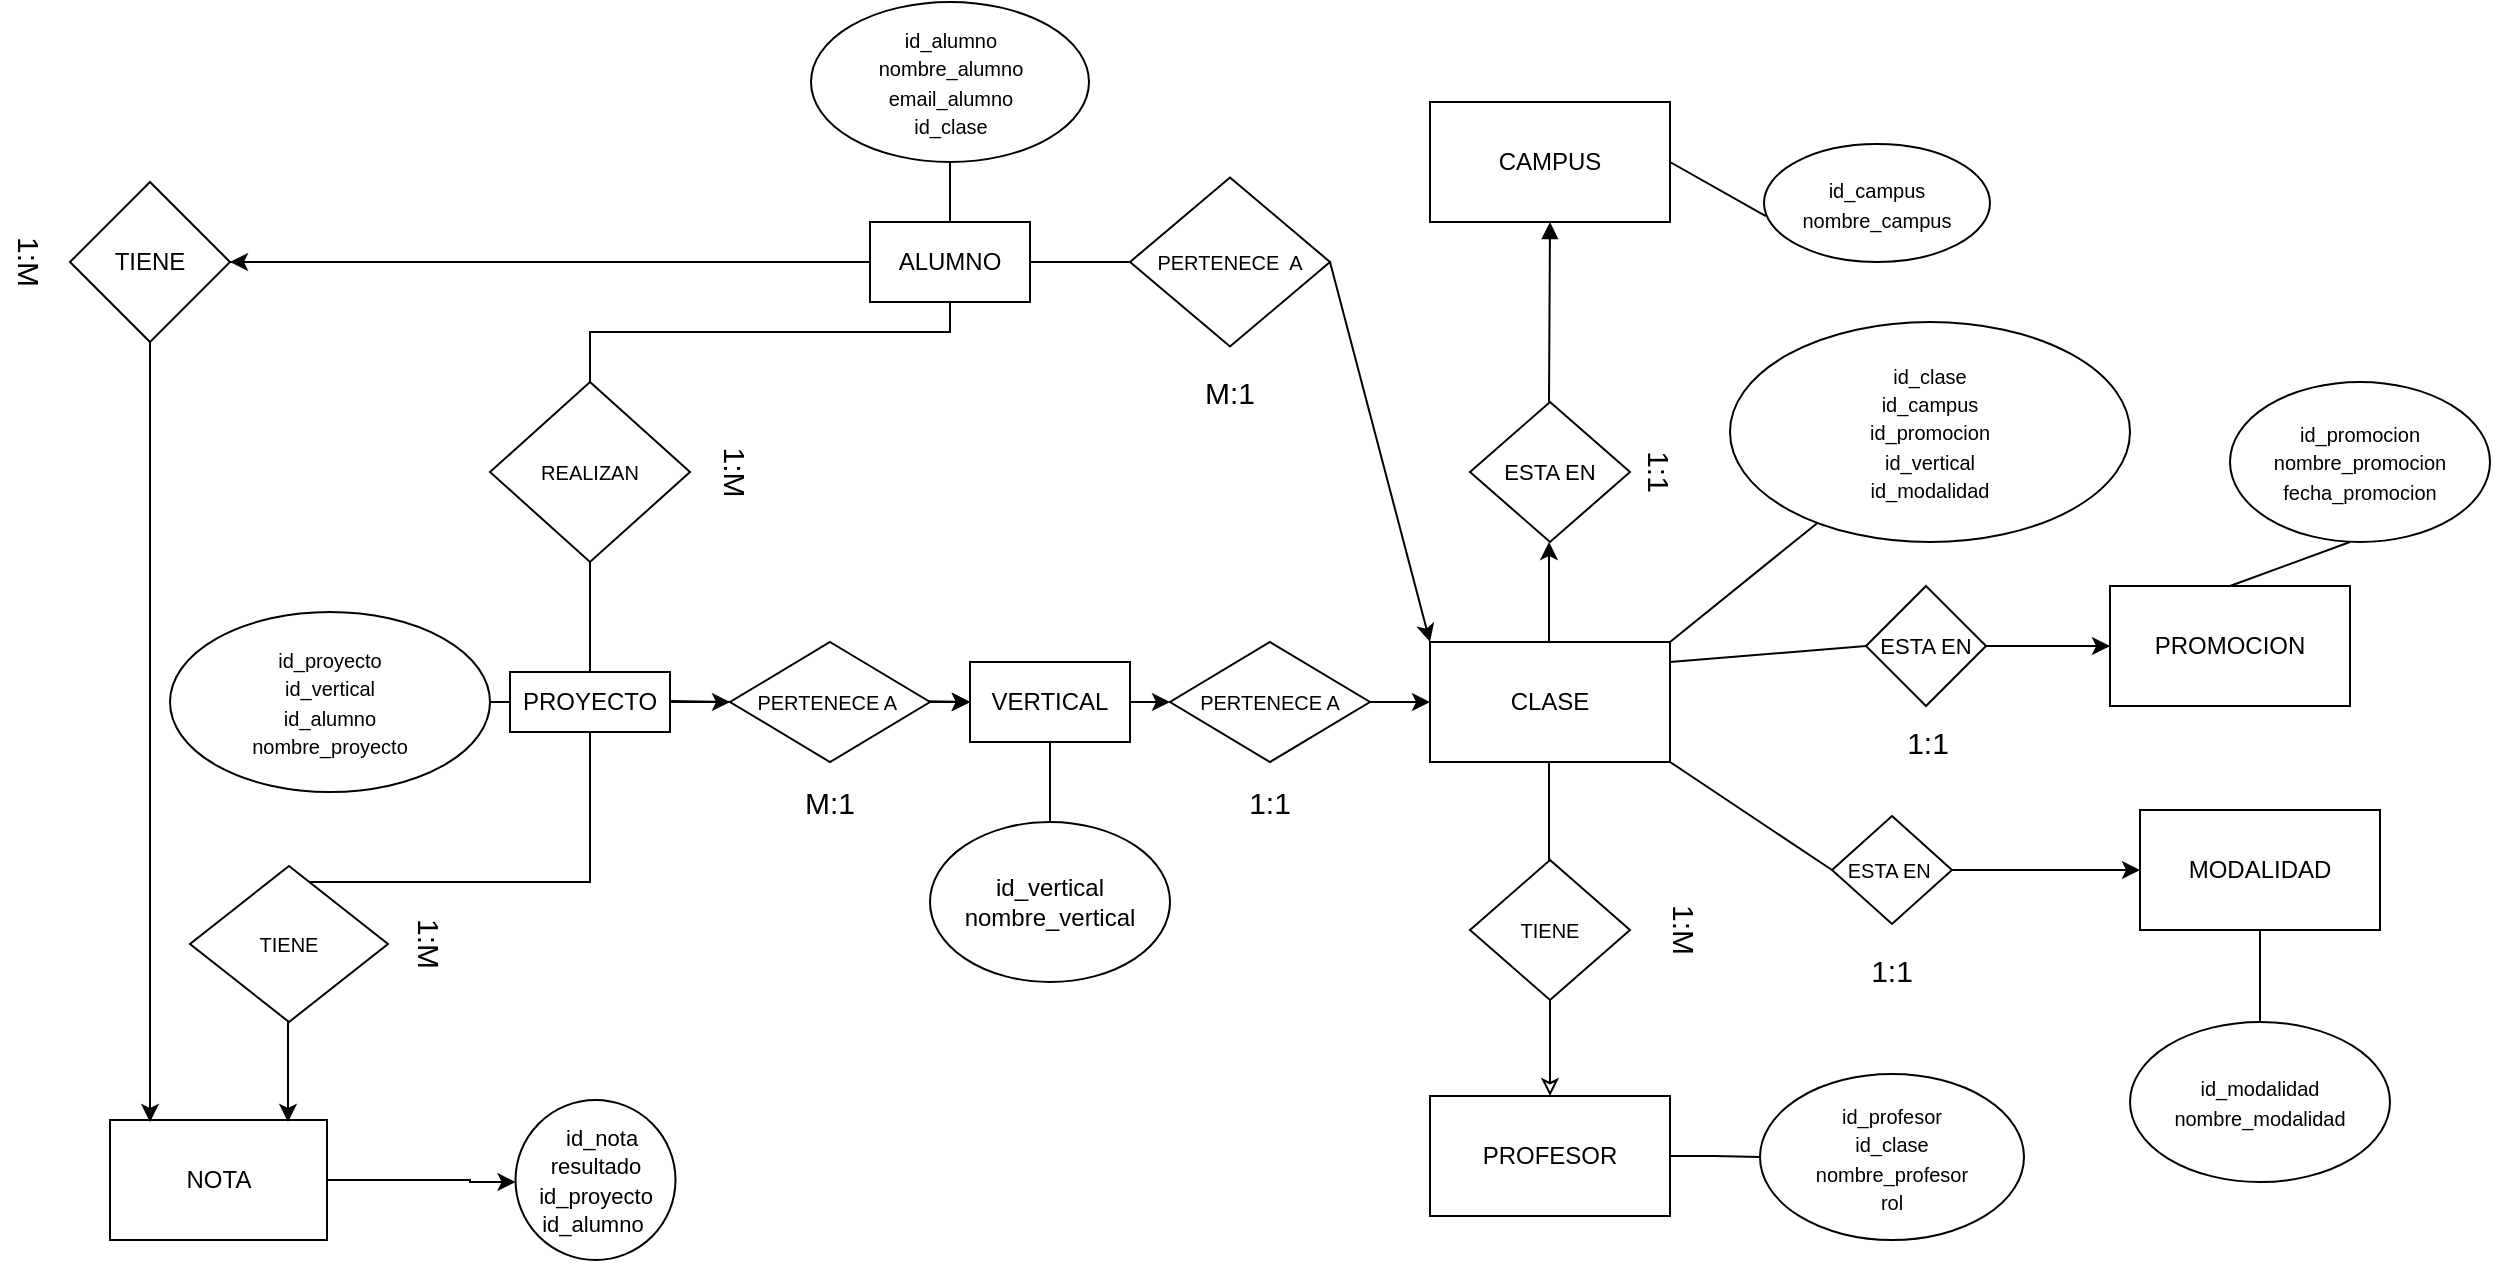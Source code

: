 <mxfile version="28.2.8">
  <diagram name="Página-1" id="Y8Y-GzN4RDJBA8T14V5i">
    <mxGraphModel dx="2997" dy="1827" grid="1" gridSize="10" guides="1" tooltips="1" connect="1" arrows="1" fold="1" page="1" pageScale="1" pageWidth="1169" pageHeight="827" math="0" shadow="0">
      <root>
        <mxCell id="0" />
        <mxCell id="1" parent="0" />
        <mxCell id="r6ukXJbj-G3i03R8Q8le-1" value="CLASE" style="rounded=0;whiteSpace=wrap;html=1;" parent="1" vertex="1">
          <mxGeometry x="470" y="250" width="120" height="60" as="geometry" />
        </mxCell>
        <mxCell id="r6ukXJbj-G3i03R8Q8le-2" value="&lt;font style=&quot;font-size: 11px;&quot;&gt;ESTA EN&lt;/font&gt;" style="rhombus;whiteSpace=wrap;html=1;" parent="1" vertex="1">
          <mxGeometry x="490" y="130" width="80" height="70" as="geometry" />
        </mxCell>
        <mxCell id="r6ukXJbj-G3i03R8Q8le-3" value="&lt;font style=&quot;font-size: 10px;&quot;&gt;ESTA EN&amp;nbsp;&lt;/font&gt;" style="rhombus;whiteSpace=wrap;html=1;" parent="1" vertex="1">
          <mxGeometry x="671" y="337" width="60" height="54" as="geometry" />
        </mxCell>
        <mxCell id="r6ukXJbj-G3i03R8Q8le-4" value="&lt;font style=&quot;font-size: 10px;&quot;&gt;PERTENECE A&lt;/font&gt;" style="rhombus;whiteSpace=wrap;html=1;" parent="1" vertex="1">
          <mxGeometry x="340" y="250" width="100" height="60" as="geometry" />
        </mxCell>
        <mxCell id="r6ukXJbj-G3i03R8Q8le-5" value="&lt;font style=&quot;font-size: 10px;&quot;&gt;TIENE&lt;/font&gt;" style="rhombus;whiteSpace=wrap;html=1;" parent="1" vertex="1">
          <mxGeometry x="490" y="359" width="80" height="70" as="geometry" />
        </mxCell>
        <mxCell id="r6ukXJbj-G3i03R8Q8le-6" value="CAMPUS" style="rounded=0;whiteSpace=wrap;html=1;" parent="1" vertex="1">
          <mxGeometry x="470" y="-20" width="120" height="60" as="geometry" />
        </mxCell>
        <mxCell id="r6ukXJbj-G3i03R8Q8le-44" style="edgeStyle=orthogonalEdgeStyle;rounded=0;orthogonalLoop=1;jettySize=auto;html=1;exitX=0.5;exitY=1;exitDx=0;exitDy=0;entryX=0.5;entryY=0;entryDx=0;entryDy=0;endArrow=none;endFill=0;" parent="1" source="r6ukXJbj-G3i03R8Q8le-7" target="r6ukXJbj-G3i03R8Q8le-36" edge="1">
          <mxGeometry relative="1" as="geometry" />
        </mxCell>
        <mxCell id="r6ukXJbj-G3i03R8Q8le-7" value="MODALIDAD" style="rounded=0;whiteSpace=wrap;html=1;" parent="1" vertex="1">
          <mxGeometry x="825" y="334" width="120" height="60" as="geometry" />
        </mxCell>
        <mxCell id="r6ukXJbj-G3i03R8Q8le-46" style="edgeStyle=orthogonalEdgeStyle;rounded=0;orthogonalLoop=1;jettySize=auto;html=1;exitX=1;exitY=0.5;exitDx=0;exitDy=0;entryX=0;entryY=0.5;entryDx=0;entryDy=0;endArrow=none;endFill=0;" parent="1" source="r6ukXJbj-G3i03R8Q8le-8" target="r6ukXJbj-G3i03R8Q8le-37" edge="1">
          <mxGeometry relative="1" as="geometry" />
        </mxCell>
        <mxCell id="r6ukXJbj-G3i03R8Q8le-8" value="PROFESOR" style="rounded=0;whiteSpace=wrap;html=1;" parent="1" vertex="1">
          <mxGeometry x="470" y="477" width="120" height="60" as="geometry" />
        </mxCell>
        <mxCell id="xmJ9VlVXCfGgGTXJhN81-13" value="" style="edgeStyle=orthogonalEdgeStyle;rounded=0;orthogonalLoop=1;jettySize=auto;html=1;" edge="1" parent="1" source="r6ukXJbj-G3i03R8Q8le-10" target="xmJ9VlVXCfGgGTXJhN81-12">
          <mxGeometry relative="1" as="geometry">
            <Array as="points">
              <mxPoint x="-10" y="519" />
              <mxPoint x="-10" y="520" />
            </Array>
          </mxGeometry>
        </mxCell>
        <mxCell id="r6ukXJbj-G3i03R8Q8le-10" value="NOTA" style="rounded=0;whiteSpace=wrap;html=1;" parent="1" vertex="1">
          <mxGeometry x="-190" y="489" width="108.5" height="60" as="geometry" />
        </mxCell>
        <mxCell id="mA7yPU0vNVZNEWt-hB57-21" value="" style="edgeStyle=orthogonalEdgeStyle;rounded=0;orthogonalLoop=1;jettySize=auto;html=1;endArrow=none;endFill=0;" parent="1" source="r6ukXJbj-G3i03R8Q8le-11" target="mA7yPU0vNVZNEWt-hB57-1" edge="1">
          <mxGeometry relative="1" as="geometry">
            <Array as="points">
              <mxPoint x="50" y="370" />
            </Array>
          </mxGeometry>
        </mxCell>
        <mxCell id="r6ukXJbj-G3i03R8Q8le-11" value="&lt;font style=&quot;font-size: 10px;&quot;&gt;TIENE&lt;/font&gt;" style="rhombus;whiteSpace=wrap;html=1;" parent="1" vertex="1">
          <mxGeometry x="-150" y="362" width="99" height="78" as="geometry" />
        </mxCell>
        <mxCell id="xmJ9VlVXCfGgGTXJhN81-9" value="" style="edgeStyle=orthogonalEdgeStyle;rounded=0;orthogonalLoop=1;jettySize=auto;html=1;" edge="1" parent="1" source="r6ukXJbj-G3i03R8Q8le-12" target="xmJ9VlVXCfGgGTXJhN81-8">
          <mxGeometry relative="1" as="geometry" />
        </mxCell>
        <mxCell id="xmJ9VlVXCfGgGTXJhN81-15" value="" style="edgeStyle=orthogonalEdgeStyle;rounded=0;orthogonalLoop=1;jettySize=auto;html=1;strokeColor=none;" edge="1" parent="1" source="r6ukXJbj-G3i03R8Q8le-12" target="mA7yPU0vNVZNEWt-hB57-15">
          <mxGeometry relative="1" as="geometry" />
        </mxCell>
        <mxCell id="xmJ9VlVXCfGgGTXJhN81-16" value="" style="edgeStyle=orthogonalEdgeStyle;rounded=0;orthogonalLoop=1;jettySize=auto;html=1;endArrow=none;endFill=0;" edge="1" parent="1" source="r6ukXJbj-G3i03R8Q8le-12" target="mA7yPU0vNVZNEWt-hB57-15">
          <mxGeometry relative="1" as="geometry" />
        </mxCell>
        <mxCell id="r6ukXJbj-G3i03R8Q8le-12" value="ALUMNO" style="rounded=0;whiteSpace=wrap;html=1;" parent="1" vertex="1">
          <mxGeometry x="190" y="40" width="80" height="40" as="geometry" />
        </mxCell>
        <mxCell id="r6ukXJbj-G3i03R8Q8le-13" value="" style="endArrow=none;html=1;rounded=0;entryX=0.5;entryY=1;entryDx=0;entryDy=0;exitX=0.5;exitY=0;exitDx=0;exitDy=0;endFill=0;startArrow=classic;startFill=0;" parent="1" source="r6ukXJbj-G3i03R8Q8le-8" target="r6ukXJbj-G3i03R8Q8le-5" edge="1">
          <mxGeometry width="50" height="50" relative="1" as="geometry">
            <mxPoint x="510" y="509" as="sourcePoint" />
            <mxPoint x="560" y="459" as="targetPoint" />
          </mxGeometry>
        </mxCell>
        <mxCell id="r6ukXJbj-G3i03R8Q8le-18" value="" style="endArrow=none;html=1;rounded=0;endFill=0;startArrow=classic;startFill=1;entryX=1;entryY=0.5;entryDx=0;entryDy=0;" parent="1" target="r6ukXJbj-G3i03R8Q8le-4" edge="1">
          <mxGeometry width="50" height="50" relative="1" as="geometry">
            <mxPoint x="470" y="280" as="sourcePoint" />
            <mxPoint x="400" y="280" as="targetPoint" />
          </mxGeometry>
        </mxCell>
        <mxCell id="r6ukXJbj-G3i03R8Q8le-19" value="" style="endArrow=none;html=1;rounded=0;exitX=0;exitY=0.5;exitDx=0;exitDy=0;startArrow=classic;startFill=1;entryX=1;entryY=0.5;entryDx=0;entryDy=0;" parent="1" source="r6ukXJbj-G3i03R8Q8le-4" target="mA7yPU0vNVZNEWt-hB57-24" edge="1">
          <mxGeometry width="50" height="50" relative="1" as="geometry">
            <mxPoint x="321" y="279.5" as="sourcePoint" />
            <mxPoint x="310" y="280" as="targetPoint" />
          </mxGeometry>
        </mxCell>
        <mxCell id="r6ukXJbj-G3i03R8Q8le-20" value="" style="endArrow=none;html=1;rounded=0;endFill=0;" parent="1" edge="1">
          <mxGeometry width="50" height="50" relative="1" as="geometry">
            <mxPoint x="529.5" y="310" as="sourcePoint" />
            <mxPoint x="529.5" y="360" as="targetPoint" />
          </mxGeometry>
        </mxCell>
        <mxCell id="r6ukXJbj-G3i03R8Q8le-22" value="" style="endArrow=none;html=1;rounded=0;startArrow=classic;startFill=1;" parent="1" edge="1">
          <mxGeometry width="50" height="50" relative="1" as="geometry">
            <mxPoint x="529.5" y="200" as="sourcePoint" />
            <mxPoint x="529.5" y="250" as="targetPoint" />
          </mxGeometry>
        </mxCell>
        <mxCell id="r6ukXJbj-G3i03R8Q8le-23" value="" style="endArrow=none;html=1;rounded=0;endFill=0;startArrow=block;startFill=1;exitX=0.5;exitY=1;exitDx=0;exitDy=0;" parent="1" edge="1" source="r6ukXJbj-G3i03R8Q8le-6">
          <mxGeometry width="50" height="50" relative="1" as="geometry">
            <mxPoint x="529.5" y="80" as="sourcePoint" />
            <mxPoint x="529.5" y="130" as="targetPoint" />
          </mxGeometry>
        </mxCell>
        <mxCell id="r6ukXJbj-G3i03R8Q8le-29" value="&lt;font style=&quot;font-size: 15px;&quot;&gt;1:1&lt;/font&gt;" style="text;html=1;whiteSpace=wrap;strokeColor=none;fillColor=none;align=center;verticalAlign=middle;rounded=0;rotation=90;" parent="1" vertex="1">
          <mxGeometry x="555" y="150" width="60" height="30" as="geometry" />
        </mxCell>
        <mxCell id="r6ukXJbj-G3i03R8Q8le-30" value="&lt;font style=&quot;font-size: 15px;&quot;&gt;1:1&lt;/font&gt;" style="text;html=1;whiteSpace=wrap;strokeColor=none;fillColor=none;align=center;verticalAlign=middle;rounded=0;" parent="1" vertex="1">
          <mxGeometry x="671" y="399" width="60" height="30" as="geometry" />
        </mxCell>
        <mxCell id="r6ukXJbj-G3i03R8Q8le-31" value="&lt;font style=&quot;font-size: 15px;&quot;&gt;1:M&lt;/font&gt;" style="text;html=1;whiteSpace=wrap;strokeColor=none;fillColor=none;align=center;verticalAlign=middle;rounded=0;rotation=90;" parent="1" vertex="1">
          <mxGeometry x="560" y="379" width="75" height="30" as="geometry" />
        </mxCell>
        <mxCell id="r6ukXJbj-G3i03R8Q8le-33" value="&lt;font style=&quot;font-size: 15px;&quot;&gt;1:M&lt;/font&gt;" style="text;html=1;whiteSpace=wrap;strokeColor=none;fillColor=none;align=center;verticalAlign=middle;rounded=0;rotation=90;" parent="1" vertex="1">
          <mxGeometry x="-60" y="386" width="60" height="30" as="geometry" />
        </mxCell>
        <mxCell id="r6ukXJbj-G3i03R8Q8le-35" value="&lt;span style=&quot;font-size: 10px;&quot;&gt;id_campus&lt;/span&gt;&lt;div&gt;&lt;span style=&quot;font-size: 10px;&quot;&gt;nombre_campus&lt;/span&gt;&lt;/div&gt;" style="ellipse;whiteSpace=wrap;html=1;" parent="1" vertex="1">
          <mxGeometry x="637" y="1" width="113" height="59" as="geometry" />
        </mxCell>
        <mxCell id="r6ukXJbj-G3i03R8Q8le-36" value="&lt;span style=&quot;font-size: 10px;&quot;&gt;id_modalidad&lt;/span&gt;&lt;div&gt;&lt;span style=&quot;font-size: 10px;&quot;&gt;nombre_modalidad&lt;/span&gt;&lt;/div&gt;" style="ellipse;whiteSpace=wrap;html=1;" parent="1" vertex="1">
          <mxGeometry x="820" y="440" width="130" height="80" as="geometry" />
        </mxCell>
        <mxCell id="r6ukXJbj-G3i03R8Q8le-37" value="&lt;span style=&quot;font-size: 10px;&quot;&gt;id_profesor&lt;/span&gt;&lt;div&gt;&lt;span style=&quot;font-size: 10px;&quot;&gt;id_clase&lt;br&gt;&lt;/span&gt;&lt;div&gt;&lt;span style=&quot;font-size: 10px;&quot;&gt;nombre_profesor&lt;/span&gt;&lt;/div&gt;&lt;div&gt;&lt;span style=&quot;font-size: 10px;&quot;&gt;rol&lt;/span&gt;&lt;/div&gt;&lt;/div&gt;" style="ellipse;whiteSpace=wrap;html=1;" parent="1" vertex="1">
          <mxGeometry x="635" y="466" width="132" height="83" as="geometry" />
        </mxCell>
        <mxCell id="r6ukXJbj-G3i03R8Q8le-38" value="&lt;span style=&quot;font-size: 10px;&quot;&gt;id_clase&lt;/span&gt;&lt;div&gt;&lt;span style=&quot;font-size: 10px;&quot;&gt;id_campus&lt;br&gt;&lt;/span&gt;&lt;div&gt;&lt;span style=&quot;font-size: 10px;&quot;&gt;id_promocion&lt;br&gt;&lt;/span&gt;&lt;div&gt;&lt;span style=&quot;font-size: 10px;&quot;&gt;id_vertical&lt;/span&gt;&lt;/div&gt;&lt;/div&gt;&lt;div&gt;&lt;span style=&quot;font-size: 10px;&quot;&gt;id_modalidad&lt;/span&gt;&lt;/div&gt;&lt;/div&gt;" style="ellipse;whiteSpace=wrap;html=1;" parent="1" vertex="1">
          <mxGeometry x="620" y="90" width="200" height="110" as="geometry" />
        </mxCell>
        <mxCell id="r6ukXJbj-G3i03R8Q8le-41" value="" style="endArrow=none;html=1;rounded=0;endFill=0;" parent="1" target="r6ukXJbj-G3i03R8Q8le-38" edge="1">
          <mxGeometry width="50" height="50" relative="1" as="geometry">
            <mxPoint x="590" y="250" as="sourcePoint" />
            <mxPoint x="640" y="200" as="targetPoint" />
          </mxGeometry>
        </mxCell>
        <mxCell id="r6ukXJbj-G3i03R8Q8le-42" value="" style="endArrow=none;html=1;rounded=0;exitX=1;exitY=0.5;exitDx=0;exitDy=0;entryX=0.008;entryY=0.612;entryDx=0;entryDy=0;entryPerimeter=0;endFill=0;" parent="1" source="r6ukXJbj-G3i03R8Q8le-6" target="r6ukXJbj-G3i03R8Q8le-35" edge="1">
          <mxGeometry width="50" height="50" relative="1" as="geometry">
            <mxPoint x="502" y="120" as="sourcePoint" />
            <mxPoint x="635" y="53" as="targetPoint" />
          </mxGeometry>
        </mxCell>
        <mxCell id="mA7yPU0vNVZNEWt-hB57-1" value="PROYECTO" style="rounded=0;whiteSpace=wrap;html=1;" parent="1" vertex="1">
          <mxGeometry x="10" y="265" width="80" height="30" as="geometry" />
        </mxCell>
        <mxCell id="mA7yPU0vNVZNEWt-hB57-8" value="&lt;span style=&quot;font-size: 10px;&quot;&gt;id_proyecto&lt;/span&gt;&lt;div&gt;&lt;span style=&quot;font-size: 10px;&quot;&gt;id_vertical&lt;/span&gt;&lt;/div&gt;&lt;div&gt;&lt;span style=&quot;font-size: 10px;&quot;&gt;id_alumno&lt;/span&gt;&lt;/div&gt;&lt;div&gt;&lt;span style=&quot;font-size: 10px;&quot;&gt;nombre_proyecto&lt;/span&gt;&lt;/div&gt;" style="ellipse;whiteSpace=wrap;html=1;" parent="1" vertex="1">
          <mxGeometry x="-160" y="235" width="160" height="90" as="geometry" />
        </mxCell>
        <mxCell id="mA7yPU0vNVZNEWt-hB57-9" value="&lt;font style=&quot;font-size: 10px;&quot;&gt;REALIZAN&lt;/font&gt;" style="rhombus;whiteSpace=wrap;html=1;" parent="1" vertex="1">
          <mxGeometry y="120" width="100" height="90" as="geometry" />
        </mxCell>
        <mxCell id="mA7yPU0vNVZNEWt-hB57-12" value="&lt;font style=&quot;font-size: 10px;&quot;&gt;PERTENECE&amp;nbsp; A&lt;/font&gt;" style="rhombus;whiteSpace=wrap;html=1;" parent="1" vertex="1">
          <mxGeometry x="320" y="17.75" width="100" height="84.5" as="geometry" />
        </mxCell>
        <mxCell id="mA7yPU0vNVZNEWt-hB57-15" value="&lt;span style=&quot;font-size: 10px;&quot;&gt;id_alumno&lt;/span&gt;&lt;div&gt;&lt;span style=&quot;font-size: 10px;&quot;&gt;nombre_alumno&lt;/span&gt;&lt;/div&gt;&lt;div&gt;&lt;span style=&quot;font-size: 10px;&quot;&gt;email_alumno&lt;/span&gt;&lt;/div&gt;&lt;div&gt;&lt;span style=&quot;font-size: 10px;&quot;&gt;id_clase&lt;/span&gt;&lt;/div&gt;" style="ellipse;whiteSpace=wrap;html=1;" parent="1" vertex="1">
          <mxGeometry x="160.5" y="-70" width="139" height="80" as="geometry" />
        </mxCell>
        <mxCell id="mA7yPU0vNVZNEWt-hB57-16" style="edgeStyle=orthogonalEdgeStyle;rounded=0;orthogonalLoop=1;jettySize=auto;html=1;exitX=0.5;exitY=0;exitDx=0;exitDy=0;entryX=0.5;entryY=1;entryDx=0;entryDy=0;endArrow=none;endFill=0;" parent="1" source="mA7yPU0vNVZNEWt-hB57-9" target="r6ukXJbj-G3i03R8Q8le-12" edge="1">
          <mxGeometry relative="1" as="geometry">
            <mxPoint x="258" y="131" as="sourcePoint" />
            <mxPoint x="180" y="80" as="targetPoint" />
            <Array as="points">
              <mxPoint x="50" y="95" />
              <mxPoint x="230" y="95" />
            </Array>
          </mxGeometry>
        </mxCell>
        <mxCell id="mA7yPU0vNVZNEWt-hB57-18" style="edgeStyle=orthogonalEdgeStyle;rounded=0;orthogonalLoop=1;jettySize=auto;html=1;entryX=0.5;entryY=1;entryDx=0;entryDy=0;endArrow=none;endFill=0;exitX=0.5;exitY=0;exitDx=0;exitDy=0;" parent="1" source="mA7yPU0vNVZNEWt-hB57-1" target="mA7yPU0vNVZNEWt-hB57-9" edge="1">
          <mxGeometry relative="1" as="geometry">
            <mxPoint x="230" y="240" as="sourcePoint" />
            <mxPoint x="260" y="170" as="targetPoint" />
            <Array as="points">
              <mxPoint x="50" y="230" />
              <mxPoint x="50" y="230" />
            </Array>
          </mxGeometry>
        </mxCell>
        <mxCell id="mA7yPU0vNVZNEWt-hB57-22" value="" style="endArrow=none;html=1;rounded=0;entryX=0.5;entryY=1;entryDx=0;entryDy=0;endFill=0;startArrow=classic;startFill=1;" parent="1" edge="1">
          <mxGeometry width="50" height="50" relative="1" as="geometry">
            <mxPoint x="-101" y="490" as="sourcePoint" />
            <mxPoint x="-101" y="440" as="targetPoint" />
          </mxGeometry>
        </mxCell>
        <mxCell id="xmJ9VlVXCfGgGTXJhN81-20" value="" style="edgeStyle=orthogonalEdgeStyle;rounded=0;orthogonalLoop=1;jettySize=auto;html=1;endArrow=none;endFill=0;" edge="1" parent="1" source="mA7yPU0vNVZNEWt-hB57-24" target="xmJ9VlVXCfGgGTXJhN81-19">
          <mxGeometry relative="1" as="geometry" />
        </mxCell>
        <mxCell id="mA7yPU0vNVZNEWt-hB57-24" value="VERTICAL" style="rounded=0;whiteSpace=wrap;html=1;" parent="1" vertex="1">
          <mxGeometry x="240" y="260" width="80" height="40" as="geometry" />
        </mxCell>
        <mxCell id="mA7yPU0vNVZNEWt-hB57-27" value="" style="edgeStyle=orthogonalEdgeStyle;rounded=0;orthogonalLoop=1;jettySize=auto;html=1;" parent="1" source="mA7yPU0vNVZNEWt-hB57-25" target="mA7yPU0vNVZNEWt-hB57-24" edge="1">
          <mxGeometry relative="1" as="geometry" />
        </mxCell>
        <mxCell id="mA7yPU0vNVZNEWt-hB57-28" value="" style="edgeStyle=orthogonalEdgeStyle;rounded=0;orthogonalLoop=1;jettySize=auto;html=1;" parent="1" source="mA7yPU0vNVZNEWt-hB57-25" target="mA7yPU0vNVZNEWt-hB57-24" edge="1">
          <mxGeometry relative="1" as="geometry" />
        </mxCell>
        <mxCell id="mA7yPU0vNVZNEWt-hB57-26" value="" style="endArrow=none;html=1;rounded=0;startArrow=classic;startFill=0;entryX=1;entryY=0.5;entryDx=0;entryDy=0;" parent="1" edge="1">
          <mxGeometry width="50" height="50" relative="1" as="geometry">
            <mxPoint x="240" y="280" as="sourcePoint" />
            <mxPoint x="210" y="279.5" as="targetPoint" />
          </mxGeometry>
        </mxCell>
        <mxCell id="mA7yPU0vNVZNEWt-hB57-31" value="" style="endArrow=none;html=1;rounded=0;exitX=0;exitY=0.5;exitDx=0;exitDy=0;startArrow=none;startFill=0;entryX=1;entryY=0.5;entryDx=0;entryDy=0;" parent="1" source="mA7yPU0vNVZNEWt-hB57-25" edge="1">
          <mxGeometry width="50" height="50" relative="1" as="geometry">
            <mxPoint x="135" y="279.5" as="sourcePoint" />
            <mxPoint x="90" y="279.5" as="targetPoint" />
          </mxGeometry>
        </mxCell>
        <mxCell id="mA7yPU0vNVZNEWt-hB57-32" value="&lt;font style=&quot;font-size: 15px;&quot;&gt;M:1&lt;/font&gt;" style="text;html=1;whiteSpace=wrap;strokeColor=none;fillColor=none;align=center;verticalAlign=middle;rounded=0;" parent="1" vertex="1">
          <mxGeometry x="340" y="110" width="60" height="30" as="geometry" />
        </mxCell>
        <mxCell id="mA7yPU0vNVZNEWt-hB57-33" value="&lt;font style=&quot;font-size: 15px;&quot;&gt;1:M&lt;/font&gt;" style="text;html=1;whiteSpace=wrap;strokeColor=none;fillColor=none;align=center;verticalAlign=middle;rounded=0;rotation=90;" parent="1" vertex="1">
          <mxGeometry x="92.75" y="150" width="60" height="30" as="geometry" />
        </mxCell>
        <mxCell id="mA7yPU0vNVZNEWt-hB57-34" value="&lt;span style=&quot;font-size: 15px;&quot;&gt;M:1&lt;/span&gt;" style="text;html=1;whiteSpace=wrap;strokeColor=none;fillColor=none;align=center;verticalAlign=middle;rounded=0;" parent="1" vertex="1">
          <mxGeometry x="140" y="315" width="60" height="30" as="geometry" />
        </mxCell>
        <mxCell id="mA7yPU0vNVZNEWt-hB57-35" value="&lt;font style=&quot;font-size: 15px;&quot;&gt;1:1&lt;/font&gt;" style="text;html=1;whiteSpace=wrap;strokeColor=none;fillColor=none;align=center;verticalAlign=middle;rounded=0;" parent="1" vertex="1">
          <mxGeometry x="360" y="315" width="60" height="30" as="geometry" />
        </mxCell>
        <mxCell id="mA7yPU0vNVZNEWt-hB57-36" value="" style="endArrow=none;html=1;rounded=0;endFill=0;entryX=0;entryY=0.5;entryDx=0;entryDy=0;" parent="1" target="mA7yPU0vNVZNEWt-hB57-38" edge="1">
          <mxGeometry width="50" height="50" relative="1" as="geometry">
            <mxPoint x="590" y="260" as="sourcePoint" />
            <mxPoint x="690" y="250" as="targetPoint" />
          </mxGeometry>
        </mxCell>
        <mxCell id="mA7yPU0vNVZNEWt-hB57-37" value="PROMOCION" style="rounded=0;whiteSpace=wrap;html=1;" parent="1" vertex="1">
          <mxGeometry x="810" y="222" width="120" height="60" as="geometry" />
        </mxCell>
        <mxCell id="xmJ9VlVXCfGgGTXJhN81-17" value="" style="edgeStyle=orthogonalEdgeStyle;rounded=0;orthogonalLoop=1;jettySize=auto;html=1;" edge="1" parent="1" source="mA7yPU0vNVZNEWt-hB57-38" target="mA7yPU0vNVZNEWt-hB57-37">
          <mxGeometry relative="1" as="geometry" />
        </mxCell>
        <mxCell id="mA7yPU0vNVZNEWt-hB57-38" value="&lt;font style=&quot;font-size: 11px;&quot;&gt;ESTA EN&lt;/font&gt;" style="rhombus;whiteSpace=wrap;html=1;" parent="1" vertex="1">
          <mxGeometry x="688" y="222" width="60" height="60" as="geometry" />
        </mxCell>
        <mxCell id="mA7yPU0vNVZNEWt-hB57-42" value="" style="endArrow=none;html=1;rounded=0;endFill=0;entryX=0;entryY=0.5;entryDx=0;entryDy=0;" parent="1" target="mA7yPU0vNVZNEWt-hB57-37" edge="1">
          <mxGeometry width="50" height="50" relative="1" as="geometry">
            <mxPoint x="750" y="252" as="sourcePoint" />
            <mxPoint x="768" y="260" as="targetPoint" />
          </mxGeometry>
        </mxCell>
        <mxCell id="mA7yPU0vNVZNEWt-hB57-43" value="&lt;span style=&quot;font-size: 10px;&quot;&gt;id_promocion&lt;/span&gt;&lt;div&gt;&lt;span style=&quot;font-size: 10px;&quot;&gt;nombre_promocion&lt;/span&gt;&lt;/div&gt;&lt;div&gt;&lt;span style=&quot;font-size: 10px;&quot;&gt;fecha_promocion&lt;/span&gt;&lt;/div&gt;" style="ellipse;whiteSpace=wrap;html=1;" parent="1" vertex="1">
          <mxGeometry x="870" y="120" width="130" height="80" as="geometry" />
        </mxCell>
        <mxCell id="mA7yPU0vNVZNEWt-hB57-44" value="" style="endArrow=none;html=1;rounded=0;endFill=0;entryX=0;entryY=0.5;entryDx=0;entryDy=0;exitX=0.5;exitY=0;exitDx=0;exitDy=0;" parent="1" source="mA7yPU0vNVZNEWt-hB57-37" edge="1">
          <mxGeometry width="50" height="50" relative="1" as="geometry">
            <mxPoint x="870" y="200" as="sourcePoint" />
            <mxPoint x="930" y="200" as="targetPoint" />
          </mxGeometry>
        </mxCell>
        <mxCell id="mA7yPU0vNVZNEWt-hB57-48" value="" style="endArrow=none;html=1;rounded=0;entryX=0;entryY=0.5;entryDx=0;entryDy=0;endFill=0;startArrow=none;startFill=0;exitX=1;exitY=0.5;exitDx=0;exitDy=0;" parent="1" source="mA7yPU0vNVZNEWt-hB57-8" edge="1" target="mA7yPU0vNVZNEWt-hB57-1">
          <mxGeometry width="50" height="50" relative="1" as="geometry">
            <mxPoint x="20" y="343" as="sourcePoint" />
            <mxPoint x="20" y="295" as="targetPoint" />
          </mxGeometry>
        </mxCell>
        <mxCell id="mA7yPU0vNVZNEWt-hB57-49" value="&lt;font style=&quot;font-size: 15px;&quot;&gt;1:1&lt;/font&gt;" style="text;html=1;whiteSpace=wrap;strokeColor=none;fillColor=none;align=center;verticalAlign=middle;rounded=0;" parent="1" vertex="1">
          <mxGeometry x="680" y="285" width="78" height="30" as="geometry" />
        </mxCell>
        <mxCell id="xmJ9VlVXCfGgGTXJhN81-11" value="" style="edgeStyle=orthogonalEdgeStyle;rounded=0;orthogonalLoop=1;jettySize=auto;html=1;" edge="1" parent="1">
          <mxGeometry relative="1" as="geometry">
            <mxPoint x="22.75" y="60" as="sourcePoint" />
            <mxPoint x="-170" y="490" as="targetPoint" />
            <Array as="points">
              <mxPoint x="-170" y="60" />
            </Array>
          </mxGeometry>
        </mxCell>
        <mxCell id="xmJ9VlVXCfGgGTXJhN81-8" value="TIENE" style="rhombus;whiteSpace=wrap;html=1;rounded=0;" vertex="1" parent="1">
          <mxGeometry x="-210" y="20" width="80" height="80" as="geometry" />
        </mxCell>
        <mxCell id="xmJ9VlVXCfGgGTXJhN81-12" value="&lt;font style=&quot;font-size: 11px;&quot;&gt;&amp;nbsp; id_nota&lt;/font&gt;&lt;div&gt;&lt;font style=&quot;font-size: 11px;&quot;&gt;resultado&lt;br&gt;&lt;/font&gt;&lt;div&gt;&lt;font style=&quot;font-size: 11px;&quot;&gt;id_proyecto&lt;/font&gt;&lt;/div&gt;&lt;font style=&quot;font-size: 11px;&quot;&gt;&lt;span style=&quot;background-color: transparent; color: light-dark(rgb(0, 0, 0), rgb(255, 255, 255));&quot;&gt;id_alumno&lt;/span&gt;&amp;nbsp;&lt;/font&gt;&lt;/div&gt;" style="ellipse;whiteSpace=wrap;html=1;rounded=0;" vertex="1" parent="1">
          <mxGeometry x="12.75" y="479" width="80" height="80" as="geometry" />
        </mxCell>
        <mxCell id="xmJ9VlVXCfGgGTXJhN81-14" value="&lt;font style=&quot;font-size: 15px;&quot;&gt;1:M&lt;/font&gt;" style="text;html=1;whiteSpace=wrap;strokeColor=none;fillColor=none;align=center;verticalAlign=middle;rounded=0;rotation=90;" vertex="1" parent="1">
          <mxGeometry x="-260" y="45" width="60" height="30" as="geometry" />
        </mxCell>
        <mxCell id="xmJ9VlVXCfGgGTXJhN81-19" value="id_vertical&lt;div&gt;nombre_vertical&lt;/div&gt;" style="ellipse;whiteSpace=wrap;html=1;" vertex="1" parent="1">
          <mxGeometry x="220" y="340" width="120" height="80" as="geometry" />
        </mxCell>
        <mxCell id="xmJ9VlVXCfGgGTXJhN81-25" value="" style="endArrow=none;html=1;rounded=0;exitX=1;exitY=1;exitDx=0;exitDy=0;entryX=0;entryY=0.5;entryDx=0;entryDy=0;" edge="1" parent="1" source="r6ukXJbj-G3i03R8Q8le-1" target="r6ukXJbj-G3i03R8Q8le-3">
          <mxGeometry width="50" height="50" relative="1" as="geometry">
            <mxPoint x="610" y="355" as="sourcePoint" />
            <mxPoint x="670" y="360" as="targetPoint" />
          </mxGeometry>
        </mxCell>
        <mxCell id="xmJ9VlVXCfGgGTXJhN81-26" value="" style="endArrow=classic;html=1;rounded=0;exitX=1;exitY=0.5;exitDx=0;exitDy=0;entryX=0;entryY=0.5;entryDx=0;entryDy=0;" edge="1" parent="1" source="r6ukXJbj-G3i03R8Q8le-3" target="r6ukXJbj-G3i03R8Q8le-7">
          <mxGeometry width="50" height="50" relative="1" as="geometry">
            <mxPoint x="748" y="390" as="sourcePoint" />
            <mxPoint x="798" y="340" as="targetPoint" />
          </mxGeometry>
        </mxCell>
        <mxCell id="xmJ9VlVXCfGgGTXJhN81-28" value="" style="endArrow=none;html=1;rounded=0;exitX=1;exitY=0.5;exitDx=0;exitDy=0;entryX=0;entryY=0.5;entryDx=0;entryDy=0;" edge="1" parent="1" source="r6ukXJbj-G3i03R8Q8le-12" target="mA7yPU0vNVZNEWt-hB57-12">
          <mxGeometry width="50" height="50" relative="1" as="geometry">
            <mxPoint x="270" y="110" as="sourcePoint" />
            <mxPoint x="320" y="60" as="targetPoint" />
          </mxGeometry>
        </mxCell>
        <mxCell id="xmJ9VlVXCfGgGTXJhN81-29" value="" style="endArrow=classic;html=1;rounded=0;exitX=1;exitY=0.5;exitDx=0;exitDy=0;entryX=0;entryY=0;entryDx=0;entryDy=0;" edge="1" parent="1" source="mA7yPU0vNVZNEWt-hB57-12" target="r6ukXJbj-G3i03R8Q8le-1">
          <mxGeometry width="50" height="50" relative="1" as="geometry">
            <mxPoint x="420" y="110" as="sourcePoint" />
            <mxPoint x="470" y="60" as="targetPoint" />
          </mxGeometry>
        </mxCell>
        <mxCell id="xmJ9VlVXCfGgGTXJhN81-31" value="" style="edgeStyle=orthogonalEdgeStyle;rounded=0;orthogonalLoop=1;jettySize=auto;html=1;" edge="1" parent="1" source="mA7yPU0vNVZNEWt-hB57-1" target="mA7yPU0vNVZNEWt-hB57-25">
          <mxGeometry relative="1" as="geometry">
            <mxPoint x="90" y="280" as="sourcePoint" />
            <mxPoint x="175" y="310" as="targetPoint" />
          </mxGeometry>
        </mxCell>
        <mxCell id="mA7yPU0vNVZNEWt-hB57-25" value="&lt;font style=&quot;font-size: 10px;&quot;&gt;PERTENECE A&amp;nbsp;&lt;/font&gt;" style="rhombus;whiteSpace=wrap;html=1;" parent="1" vertex="1">
          <mxGeometry x="120" y="250" width="100" height="60" as="geometry" />
        </mxCell>
      </root>
    </mxGraphModel>
  </diagram>
</mxfile>
